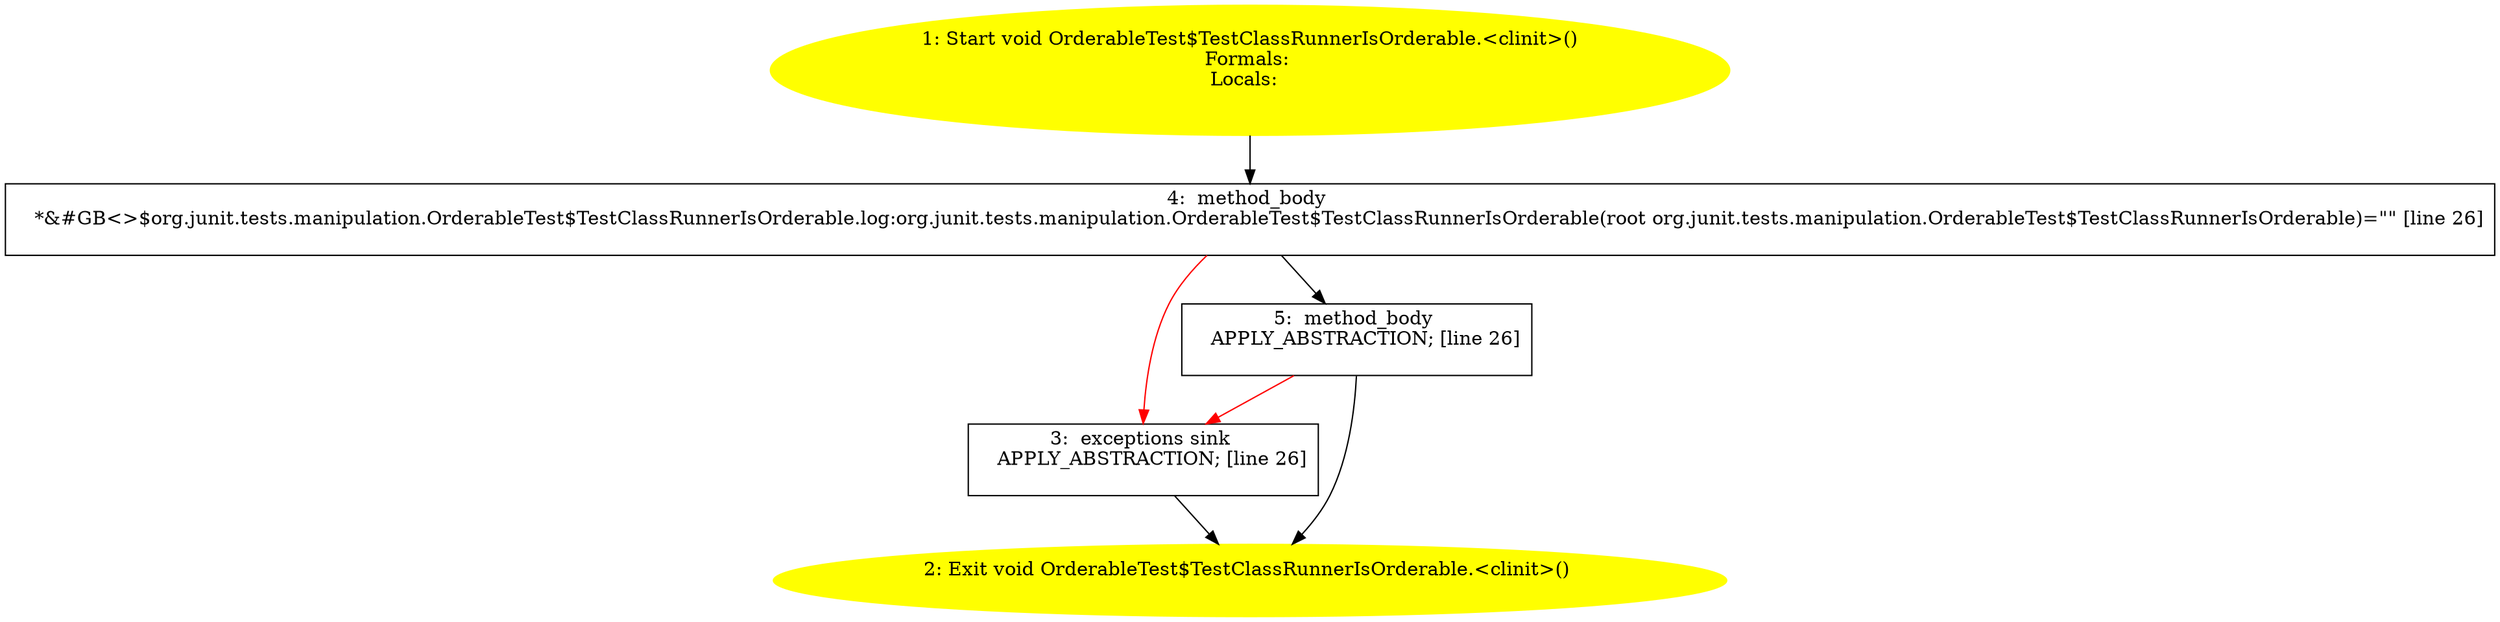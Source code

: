 /* @generated */
digraph cfg {
"org.junit.tests.manipulation.OrderableTest$TestClassRunnerIsOrderable.<clinit>():void.5b89dcfe42ab6f7b8fbddf437e6c870c_1" [label="1: Start void OrderableTest$TestClassRunnerIsOrderable.<clinit>()\nFormals: \nLocals:  \n  " color=yellow style=filled]
	

	 "org.junit.tests.manipulation.OrderableTest$TestClassRunnerIsOrderable.<clinit>():void.5b89dcfe42ab6f7b8fbddf437e6c870c_1" -> "org.junit.tests.manipulation.OrderableTest$TestClassRunnerIsOrderable.<clinit>():void.5b89dcfe42ab6f7b8fbddf437e6c870c_4" ;
"org.junit.tests.manipulation.OrderableTest$TestClassRunnerIsOrderable.<clinit>():void.5b89dcfe42ab6f7b8fbddf437e6c870c_2" [label="2: Exit void OrderableTest$TestClassRunnerIsOrderable.<clinit>() \n  " color=yellow style=filled]
	

"org.junit.tests.manipulation.OrderableTest$TestClassRunnerIsOrderable.<clinit>():void.5b89dcfe42ab6f7b8fbddf437e6c870c_3" [label="3:  exceptions sink \n   APPLY_ABSTRACTION; [line 26]\n " shape="box"]
	

	 "org.junit.tests.manipulation.OrderableTest$TestClassRunnerIsOrderable.<clinit>():void.5b89dcfe42ab6f7b8fbddf437e6c870c_3" -> "org.junit.tests.manipulation.OrderableTest$TestClassRunnerIsOrderable.<clinit>():void.5b89dcfe42ab6f7b8fbddf437e6c870c_2" ;
"org.junit.tests.manipulation.OrderableTest$TestClassRunnerIsOrderable.<clinit>():void.5b89dcfe42ab6f7b8fbddf437e6c870c_4" [label="4:  method_body \n   *&#GB<>$org.junit.tests.manipulation.OrderableTest$TestClassRunnerIsOrderable.log:org.junit.tests.manipulation.OrderableTest$TestClassRunnerIsOrderable(root org.junit.tests.manipulation.OrderableTest$TestClassRunnerIsOrderable)=\"\" [line 26]\n " shape="box"]
	

	 "org.junit.tests.manipulation.OrderableTest$TestClassRunnerIsOrderable.<clinit>():void.5b89dcfe42ab6f7b8fbddf437e6c870c_4" -> "org.junit.tests.manipulation.OrderableTest$TestClassRunnerIsOrderable.<clinit>():void.5b89dcfe42ab6f7b8fbddf437e6c870c_5" ;
	 "org.junit.tests.manipulation.OrderableTest$TestClassRunnerIsOrderable.<clinit>():void.5b89dcfe42ab6f7b8fbddf437e6c870c_4" -> "org.junit.tests.manipulation.OrderableTest$TestClassRunnerIsOrderable.<clinit>():void.5b89dcfe42ab6f7b8fbddf437e6c870c_3" [color="red" ];
"org.junit.tests.manipulation.OrderableTest$TestClassRunnerIsOrderable.<clinit>():void.5b89dcfe42ab6f7b8fbddf437e6c870c_5" [label="5:  method_body \n   APPLY_ABSTRACTION; [line 26]\n " shape="box"]
	

	 "org.junit.tests.manipulation.OrderableTest$TestClassRunnerIsOrderable.<clinit>():void.5b89dcfe42ab6f7b8fbddf437e6c870c_5" -> "org.junit.tests.manipulation.OrderableTest$TestClassRunnerIsOrderable.<clinit>():void.5b89dcfe42ab6f7b8fbddf437e6c870c_2" ;
	 "org.junit.tests.manipulation.OrderableTest$TestClassRunnerIsOrderable.<clinit>():void.5b89dcfe42ab6f7b8fbddf437e6c870c_5" -> "org.junit.tests.manipulation.OrderableTest$TestClassRunnerIsOrderable.<clinit>():void.5b89dcfe42ab6f7b8fbddf437e6c870c_3" [color="red" ];
}
